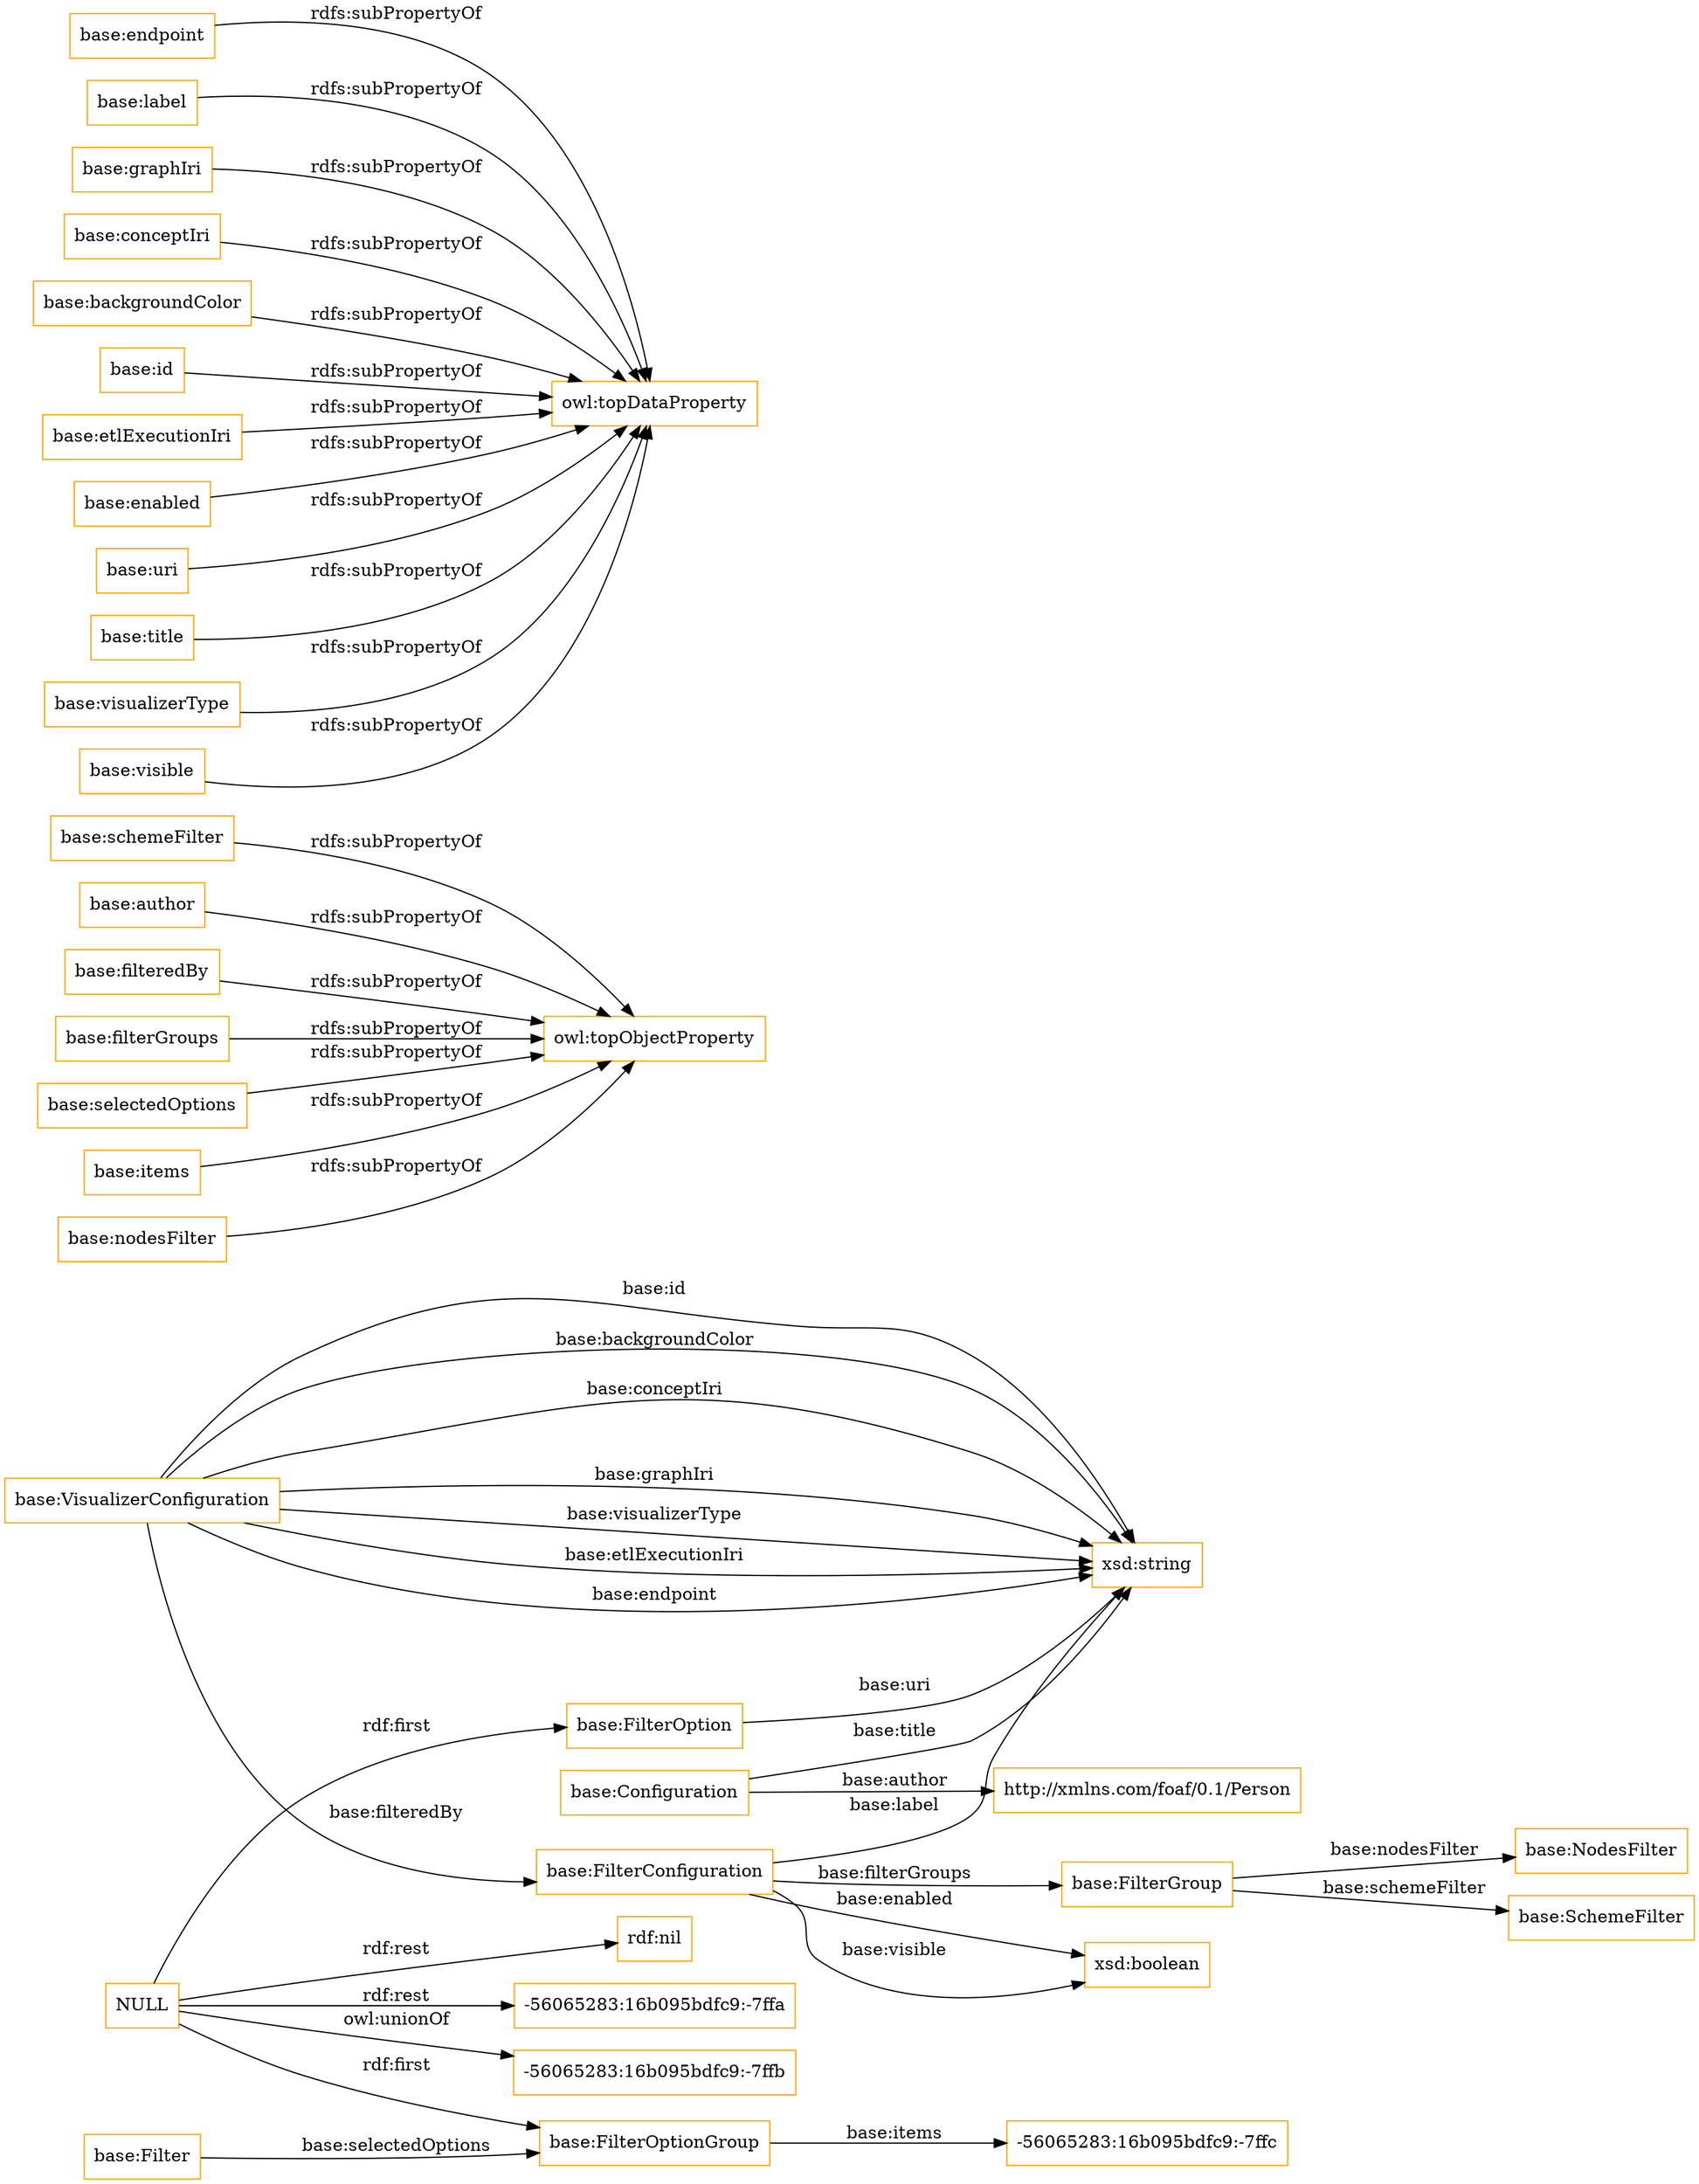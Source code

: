digraph ar2dtool_diagram { 
rankdir=LR;
size="1501"
node [shape = rectangle, color="orange"]; "base:VisualizerConfiguration" "base:FilterGroup" "base:FilterOption" "base:NodesFilter" "base:FilterOptionGroup" "base:Filter" "-56065283:16b095bdfc9:-7ffc" "base:SchemeFilter" "http://xmlns.com/foaf/0.1/Person" "base:FilterConfiguration" "base:Configuration" ; /*classes style*/
	"NULL" -> "rdf:nil" [ label = "rdf:rest" ];
	"NULL" -> "base:FilterOptionGroup" [ label = "rdf:first" ];
	"NULL" -> "-56065283:16b095bdfc9:-7ffa" [ label = "rdf:rest" ];
	"NULL" -> "base:FilterOption" [ label = "rdf:first" ];
	"NULL" -> "-56065283:16b095bdfc9:-7ffb" [ label = "owl:unionOf" ];
	"base:schemeFilter" -> "owl:topObjectProperty" [ label = "rdfs:subPropertyOf" ];
	"base:author" -> "owl:topObjectProperty" [ label = "rdfs:subPropertyOf" ];
	"base:endpoint" -> "owl:topDataProperty" [ label = "rdfs:subPropertyOf" ];
	"base:label" -> "owl:topDataProperty" [ label = "rdfs:subPropertyOf" ];
	"base:graphIri" -> "owl:topDataProperty" [ label = "rdfs:subPropertyOf" ];
	"base:conceptIri" -> "owl:topDataProperty" [ label = "rdfs:subPropertyOf" ];
	"base:filteredBy" -> "owl:topObjectProperty" [ label = "rdfs:subPropertyOf" ];
	"base:filterGroups" -> "owl:topObjectProperty" [ label = "rdfs:subPropertyOf" ];
	"base:selectedOptions" -> "owl:topObjectProperty" [ label = "rdfs:subPropertyOf" ];
	"base:backgroundColor" -> "owl:topDataProperty" [ label = "rdfs:subPropertyOf" ];
	"base:id" -> "owl:topDataProperty" [ label = "rdfs:subPropertyOf" ];
	"base:etlExecutionIri" -> "owl:topDataProperty" [ label = "rdfs:subPropertyOf" ];
	"base:items" -> "owl:topObjectProperty" [ label = "rdfs:subPropertyOf" ];
	"base:enabled" -> "owl:topDataProperty" [ label = "rdfs:subPropertyOf" ];
	"base:uri" -> "owl:topDataProperty" [ label = "rdfs:subPropertyOf" ];
	"base:nodesFilter" -> "owl:topObjectProperty" [ label = "rdfs:subPropertyOf" ];
	"base:title" -> "owl:topDataProperty" [ label = "rdfs:subPropertyOf" ];
	"base:visualizerType" -> "owl:topDataProperty" [ label = "rdfs:subPropertyOf" ];
	"base:visible" -> "owl:topDataProperty" [ label = "rdfs:subPropertyOf" ];
	"base:VisualizerConfiguration" -> "base:FilterConfiguration" [ label = "base:filteredBy" ];
	"base:FilterOption" -> "xsd:string" [ label = "base:uri" ];
	"base:VisualizerConfiguration" -> "xsd:string" [ label = "base:backgroundColor" ];
	"base:Configuration" -> "xsd:string" [ label = "base:title" ];
	"base:FilterOptionGroup" -> "-56065283:16b095bdfc9:-7ffc" [ label = "base:items" ];
	"base:FilterConfiguration" -> "base:FilterGroup" [ label = "base:filterGroups" ];
	"base:VisualizerConfiguration" -> "xsd:string" [ label = "base:conceptIri" ];
	"base:FilterGroup" -> "base:NodesFilter" [ label = "base:nodesFilter" ];
	"base:FilterConfiguration" -> "xsd:boolean" [ label = "base:enabled" ];
	"base:FilterGroup" -> "base:SchemeFilter" [ label = "base:schemeFilter" ];
	"base:VisualizerConfiguration" -> "xsd:string" [ label = "base:graphIri" ];
	"base:VisualizerConfiguration" -> "xsd:string" [ label = "base:visualizerType" ];
	"base:VisualizerConfiguration" -> "xsd:string" [ label = "base:etlExecutionIri" ];
	"base:FilterConfiguration" -> "xsd:string" [ label = "base:label" ];
	"base:VisualizerConfiguration" -> "xsd:string" [ label = "base:endpoint" ];
	"base:VisualizerConfiguration" -> "xsd:string" [ label = "base:id" ];
	"base:Filter" -> "base:FilterOptionGroup" [ label = "base:selectedOptions" ];
	"base:Configuration" -> "http://xmlns.com/foaf/0.1/Person" [ label = "base:author" ];
	"base:FilterConfiguration" -> "xsd:boolean" [ label = "base:visible" ];

}
